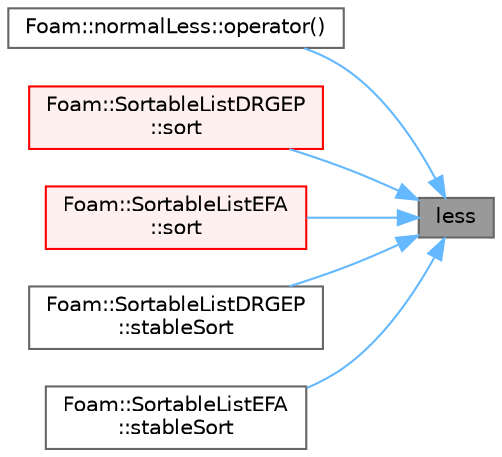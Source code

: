 digraph "less"
{
 // LATEX_PDF_SIZE
  bgcolor="transparent";
  edge [fontname=Helvetica,fontsize=10,labelfontname=Helvetica,labelfontsize=10];
  node [fontname=Helvetica,fontsize=10,shape=box,height=0.2,width=0.4];
  rankdir="RL";
  Node1 [id="Node000001",label="less",height=0.2,width=0.4,color="gray40", fillcolor="grey60", style="filled", fontcolor="black",tooltip=" "];
  Node1 -> Node2 [id="edge1_Node000001_Node000002",dir="back",color="steelblue1",style="solid",tooltip=" "];
  Node2 [id="Node000002",label="Foam::normalLess::operator()",height=0.2,width=0.4,color="grey40", fillcolor="white", style="filled",URL="$classFoam_1_1normalLess.html#a8e08c097abaffd663c7430018775a181",tooltip=" "];
  Node1 -> Node3 [id="edge2_Node000001_Node000003",dir="back",color="steelblue1",style="solid",tooltip=" "];
  Node3 [id="Node000003",label="Foam::SortableListDRGEP\l::sort",height=0.2,width=0.4,color="red", fillcolor="#FFF0F0", style="filled",URL="$classFoam_1_1SortableListDRGEP.html#a47fdc9eea42b6975cdc835bb2e08810e",tooltip=" "];
  Node1 -> Node5 [id="edge3_Node000001_Node000005",dir="back",color="steelblue1",style="solid",tooltip=" "];
  Node5 [id="Node000005",label="Foam::SortableListEFA\l::sort",height=0.2,width=0.4,color="red", fillcolor="#FFF0F0", style="filled",URL="$classFoam_1_1SortableListEFA.html#a47fdc9eea42b6975cdc835bb2e08810e",tooltip=" "];
  Node1 -> Node7 [id="edge4_Node000001_Node000007",dir="back",color="steelblue1",style="solid",tooltip=" "];
  Node7 [id="Node000007",label="Foam::SortableListDRGEP\l::stableSort",height=0.2,width=0.4,color="grey40", fillcolor="white", style="filled",URL="$classFoam_1_1SortableListDRGEP.html#a21a6dab368a0a08089b42c6d8537817a",tooltip=" "];
  Node1 -> Node8 [id="edge5_Node000001_Node000008",dir="back",color="steelblue1",style="solid",tooltip=" "];
  Node8 [id="Node000008",label="Foam::SortableListEFA\l::stableSort",height=0.2,width=0.4,color="grey40", fillcolor="white", style="filled",URL="$classFoam_1_1SortableListEFA.html#a21a6dab368a0a08089b42c6d8537817a",tooltip=" "];
}
